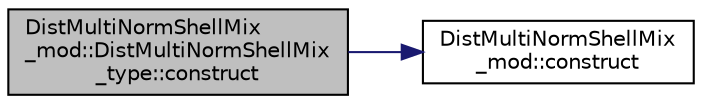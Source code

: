 digraph "DistMultiNormShellMix_mod::DistMultiNormShellMix_type::construct"
{
 // LATEX_PDF_SIZE
  edge [fontname="Helvetica",fontsize="10",labelfontname="Helvetica",labelfontsize="10"];
  node [fontname="Helvetica",fontsize="10",shape=record];
  rankdir="LR";
  Node1 [label="DistMultiNormShellMix\l_mod::DistMultiNormShellMix\l_type::construct",height=0.2,width=0.4,color="black", fillcolor="grey75", style="filled", fontcolor="black",tooltip="Set the DistMultiNormShellMix properties and return an object of type DistMultiNormShellMix_type cont..."];
  Node1 -> Node2 [color="midnightblue",fontsize="10",style="solid",fontname="Helvetica"];
  Node2 [label="DistMultiNormShellMix\l_mod::construct",height=0.2,width=0.4,color="black", fillcolor="white", style="filled",URL="$namespaceDistMultiNormShellMix__mod.html#ac6b986d068c8e453dc9fdc71b9acbcf8",tooltip="Set the DistMultiNormShellMix properties and return an object of type DistMultiNormShellMix_type cont..."];
}

